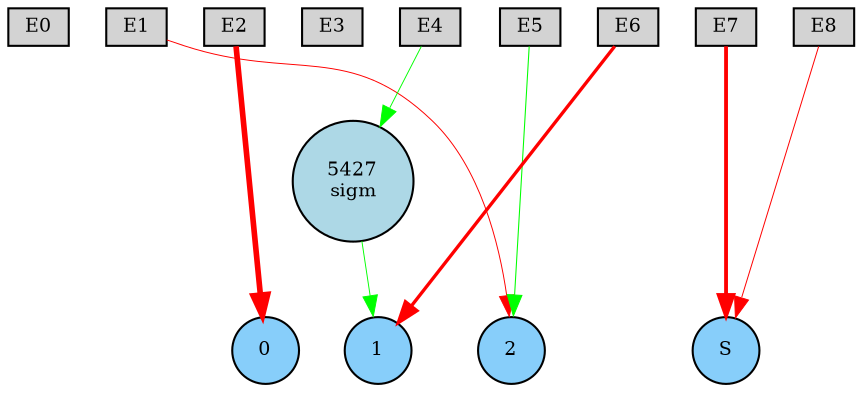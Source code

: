 digraph {
	node [fontsize=9 height=0.2 shape=circle width=0.2]
	subgraph inputs {
		node [shape=box style=filled]
		rank=source
		E0 [fillcolor=lightgray]
		E1 [fillcolor=lightgray]
		E0 -> E1 [style=invis]
		E2 [fillcolor=lightgray]
		E1 -> E2 [style=invis]
		E3 [fillcolor=lightgray]
		E2 -> E3 [style=invis]
		E4 [fillcolor=lightgray]
		E3 -> E4 [style=invis]
		E5 [fillcolor=lightgray]
		E4 -> E5 [style=invis]
		E6 [fillcolor=lightgray]
		E5 -> E6 [style=invis]
		E7 [fillcolor=lightgray]
		E6 -> E7 [style=invis]
		E8 [fillcolor=lightgray]
		E7 -> E8 [style=invis]
	}
	subgraph outputs {
		node [style=filled]
		rank=sink
		0 [fillcolor=lightskyblue fontsize=9 height=0.2 shape=circle width=0.2]
		1 [fillcolor=lightskyblue fontsize=9 height=0.2 shape=circle width=0.2]
		0 -> 1 [style=invis]
		2 [fillcolor=lightskyblue fontsize=9 height=0.2 shape=circle width=0.2]
		1 -> 2 [style=invis]
		S [fillcolor=lightskyblue fontsize=9 height=0.2 shape=circle width=0.2]
		2 -> S [style=invis]
	}
	5427 [label="5427
sigm" fillcolor=lightblue style=filled]
	E1 -> 2 [color=red penwidth=0.46613705520303306 style=solid]
	E2 -> 0 [color=red penwidth=2.707191509092405 style=solid]
	E6 -> 1 [color=red penwidth=1.6019614915734812 style=solid]
	E7 -> S [color=red penwidth=1.8403574217228635 style=solid]
	E5 -> 2 [color=green penwidth=0.5112086240066698 style=solid]
	E8 -> S [color=red penwidth=0.474877984092656 style=solid]
	E4 -> 5427 [color=green penwidth=0.448332608306963 style=solid]
	5427 -> 1 [color=green penwidth=0.45189342934918597 style=solid]
}
